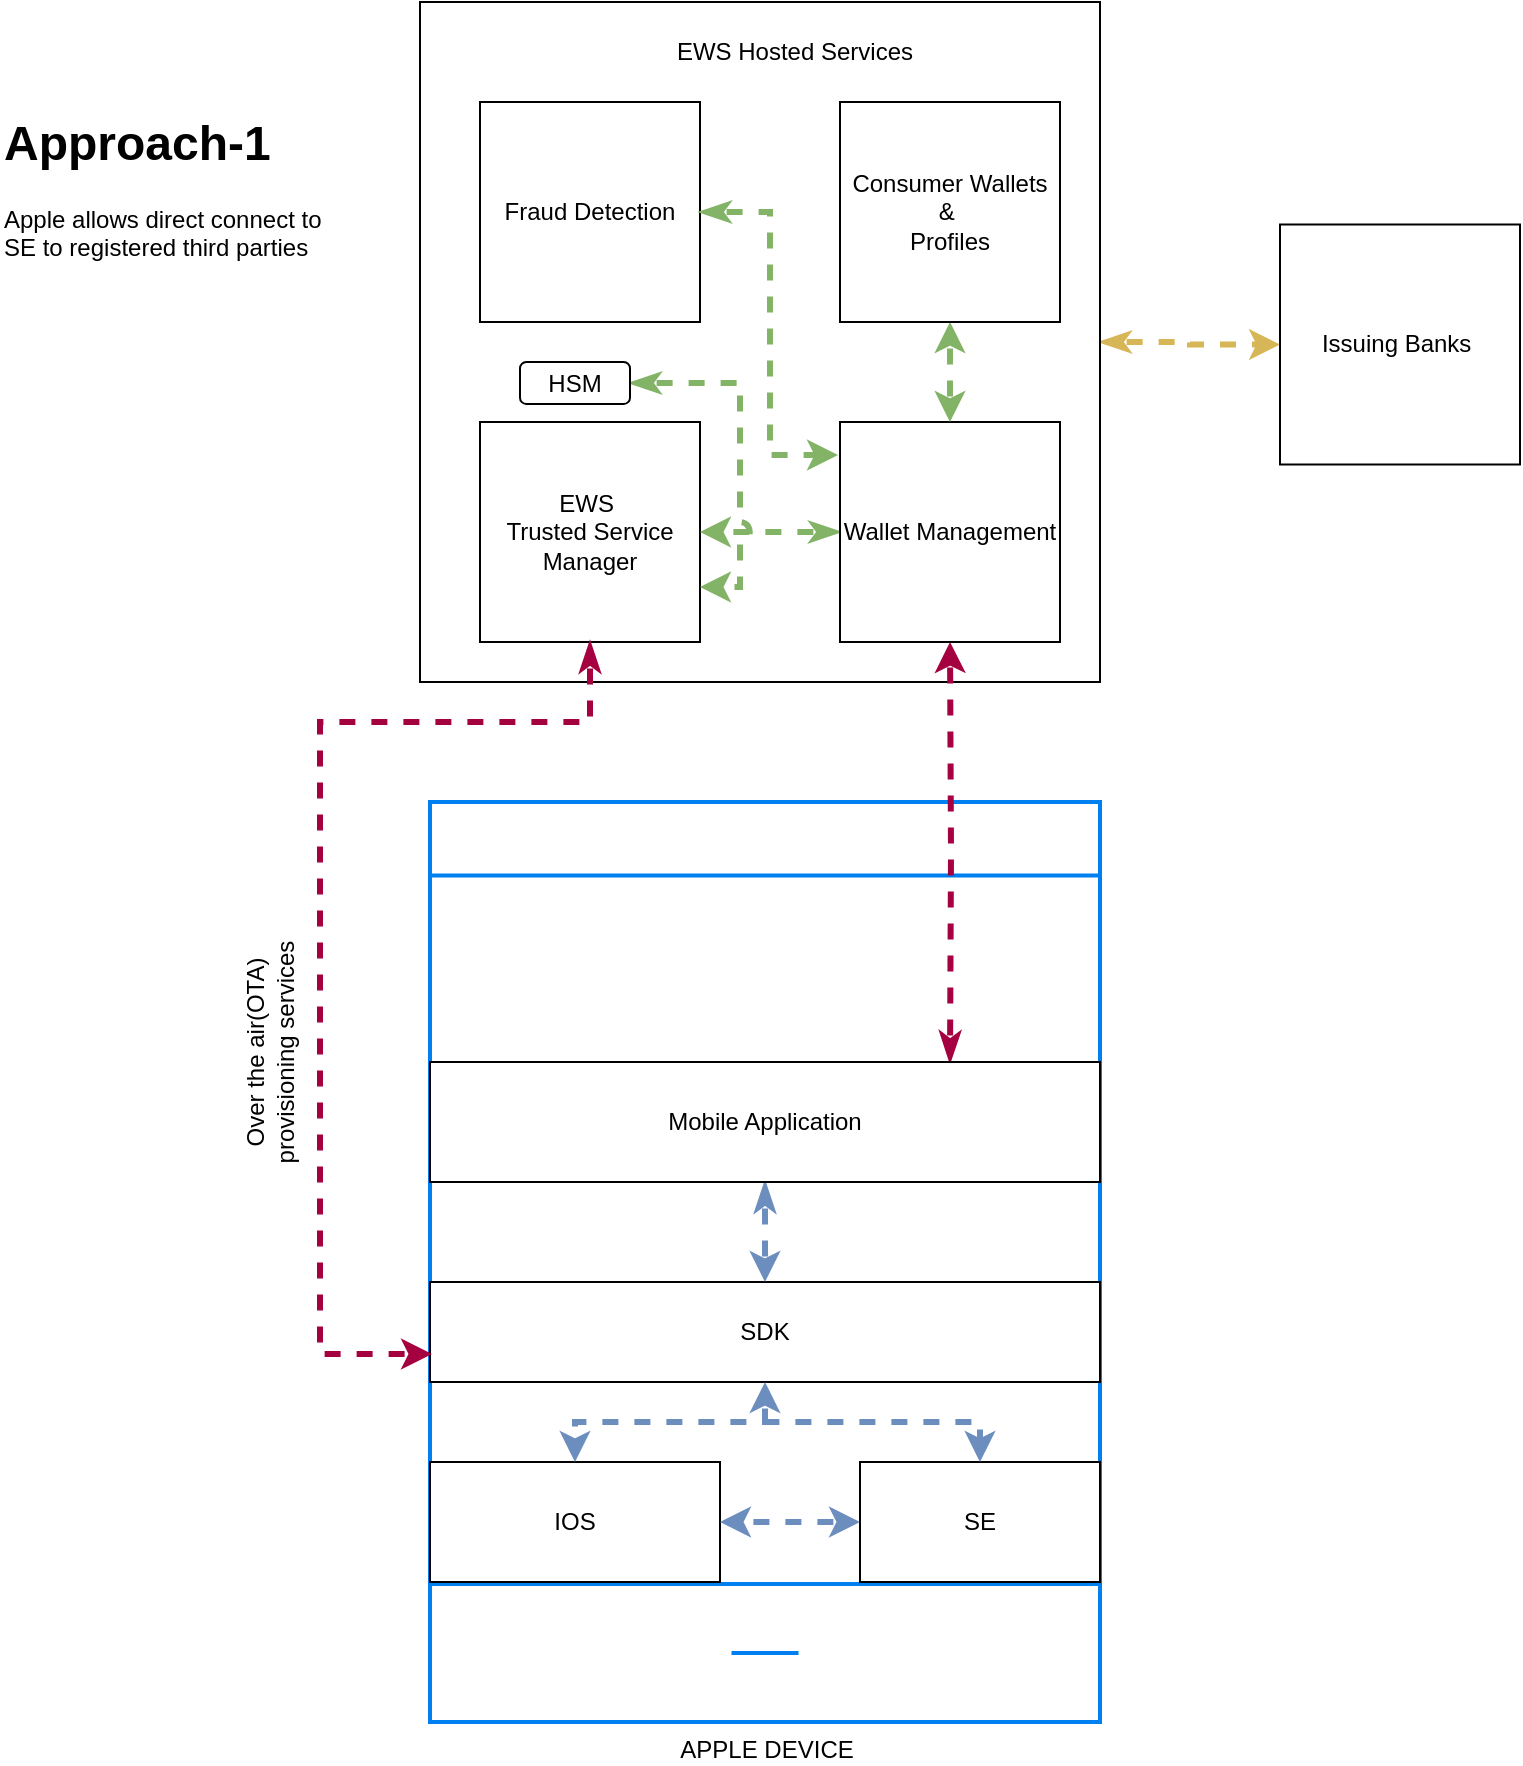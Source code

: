 <mxfile version="24.7.17">
  <diagram name="Page-1" id="iv-ceRMYykWWUbIPhT0H">
    <mxGraphModel dx="1434" dy="1896" grid="1" gridSize="10" guides="1" tooltips="1" connect="1" arrows="1" fold="1" page="1" pageScale="1" pageWidth="850" pageHeight="1100" math="0" shadow="0">
      <root>
        <mxCell id="0" />
        <mxCell id="1" parent="0" />
        <mxCell id="cnR79YpQgru_kzIVy44T-28" style="edgeStyle=orthogonalEdgeStyle;rounded=0;orthogonalLoop=1;jettySize=auto;html=1;entryX=0;entryY=0.5;entryDx=0;entryDy=0;startArrow=classicThin;startFill=1;fillColor=#fff2cc;gradientColor=#ffd966;strokeColor=#d6b656;strokeWidth=3;flowAnimation=1;" edge="1" parent="1" source="cnR79YpQgru_kzIVy44T-19" target="cnR79YpQgru_kzIVy44T-17">
          <mxGeometry relative="1" as="geometry" />
        </mxCell>
        <mxCell id="cnR79YpQgru_kzIVy44T-19" value="" style="whiteSpace=wrap;html=1;aspect=fixed;" vertex="1" parent="1">
          <mxGeometry x="250" y="-160" width="340" height="340" as="geometry" />
        </mxCell>
        <mxCell id="cnR79YpQgru_kzIVy44T-1" value="APPLE DEVICE" style="html=1;verticalLabelPosition=bottom;align=center;labelBackgroundColor=#ffffff;verticalAlign=top;strokeWidth=2;strokeColor=#0080F0;shadow=0;dashed=0;shape=mxgraph.ios7.icons.smartphone;" vertex="1" parent="1">
          <mxGeometry x="255" y="240" width="335" height="460" as="geometry" />
        </mxCell>
        <mxCell id="cnR79YpQgru_kzIVy44T-4" value="IOS" style="rounded=0;whiteSpace=wrap;html=1;" vertex="1" parent="1">
          <mxGeometry x="255" y="570" width="145" height="60" as="geometry" />
        </mxCell>
        <mxCell id="cnR79YpQgru_kzIVy44T-8" style="edgeStyle=orthogonalEdgeStyle;rounded=0;orthogonalLoop=1;jettySize=auto;html=1;startArrow=classic;startFill=1;flowAnimation=1;fillColor=#dae8fc;strokeColor=#6c8ebf;strokeWidth=3;" edge="1" parent="1" source="cnR79YpQgru_kzIVy44T-5" target="cnR79YpQgru_kzIVy44T-4">
          <mxGeometry relative="1" as="geometry" />
        </mxCell>
        <mxCell id="cnR79YpQgru_kzIVy44T-5" value="SE" style="rounded=0;whiteSpace=wrap;html=1;" vertex="1" parent="1">
          <mxGeometry x="470" y="570" width="120" height="60" as="geometry" />
        </mxCell>
        <mxCell id="cnR79YpQgru_kzIVy44T-10" style="edgeStyle=orthogonalEdgeStyle;rounded=0;orthogonalLoop=1;jettySize=auto;html=1;entryX=0.5;entryY=0;entryDx=0;entryDy=0;flowAnimation=1;fillColor=#dae8fc;strokeColor=#6c8ebf;strokeWidth=3;" edge="1" parent="1" source="cnR79YpQgru_kzIVy44T-9" target="cnR79YpQgru_kzIVy44T-5">
          <mxGeometry relative="1" as="geometry" />
        </mxCell>
        <mxCell id="cnR79YpQgru_kzIVy44T-9" value="SDK" style="rounded=0;whiteSpace=wrap;html=1;" vertex="1" parent="1">
          <mxGeometry x="255" y="480" width="335" height="50" as="geometry" />
        </mxCell>
        <mxCell id="cnR79YpQgru_kzIVy44T-12" style="edgeStyle=orthogonalEdgeStyle;rounded=0;orthogonalLoop=1;jettySize=auto;html=1;exitX=0.5;exitY=1;exitDx=0;exitDy=0;startArrow=classic;startFill=1;flowAnimation=1;strokeWidth=3;fillColor=#dae8fc;strokeColor=#6c8ebf;" edge="1" parent="1" source="cnR79YpQgru_kzIVy44T-9" target="cnR79YpQgru_kzIVy44T-4">
          <mxGeometry relative="1" as="geometry">
            <mxPoint x="433" y="550" as="sourcePoint" />
            <mxPoint x="540" y="580" as="targetPoint" />
          </mxGeometry>
        </mxCell>
        <mxCell id="cnR79YpQgru_kzIVy44T-14" style="edgeStyle=orthogonalEdgeStyle;rounded=0;orthogonalLoop=1;jettySize=auto;html=1;entryX=0.5;entryY=0;entryDx=0;entryDy=0;startArrow=classicThin;startFill=1;flowAnimation=1;fillColor=#dae8fc;strokeColor=#6c8ebf;strokeWidth=3;" edge="1" parent="1" source="cnR79YpQgru_kzIVy44T-13" target="cnR79YpQgru_kzIVy44T-9">
          <mxGeometry relative="1" as="geometry" />
        </mxCell>
        <mxCell id="cnR79YpQgru_kzIVy44T-23" style="edgeStyle=orthogonalEdgeStyle;rounded=0;orthogonalLoop=1;jettySize=auto;html=1;entryX=0.5;entryY=1;entryDx=0;entryDy=0;startArrow=classicThin;startFill=1;flowAnimation=1;fillColor=#d80073;strokeColor=#A50040;strokeWidth=3;" edge="1" parent="1" target="cnR79YpQgru_kzIVy44T-20">
          <mxGeometry relative="1" as="geometry">
            <mxPoint x="515" y="370" as="sourcePoint" />
          </mxGeometry>
        </mxCell>
        <mxCell id="cnR79YpQgru_kzIVy44T-13" value="Mobile Application" style="rounded=0;whiteSpace=wrap;html=1;" vertex="1" parent="1">
          <mxGeometry x="255" y="370" width="335" height="60" as="geometry" />
        </mxCell>
        <mxCell id="cnR79YpQgru_kzIVy44T-15" value="EWS&amp;nbsp;&lt;div&gt;Trusted Service Manager&lt;/div&gt;" style="whiteSpace=wrap;html=1;aspect=fixed;" vertex="1" parent="1">
          <mxGeometry x="280" y="50" width="110" height="110" as="geometry" />
        </mxCell>
        <mxCell id="cnR79YpQgru_kzIVy44T-16" style="edgeStyle=orthogonalEdgeStyle;rounded=0;orthogonalLoop=1;jettySize=auto;html=1;entryX=0.003;entryY=0.6;entryDx=0;entryDy=0;entryPerimeter=0;startArrow=classicThin;startFill=1;flowAnimation=1;exitX=0.5;exitY=1;exitDx=0;exitDy=0;fillColor=#d80073;strokeColor=#A50040;strokeWidth=3;" edge="1" parent="1" source="cnR79YpQgru_kzIVy44T-15" target="cnR79YpQgru_kzIVy44T-1">
          <mxGeometry relative="1" as="geometry">
            <Array as="points">
              <mxPoint x="335" y="200" />
              <mxPoint x="200" y="200" />
              <mxPoint x="200" y="516" />
            </Array>
          </mxGeometry>
        </mxCell>
        <mxCell id="cnR79YpQgru_kzIVy44T-17" value="Issuing Banks&amp;nbsp;" style="whiteSpace=wrap;html=1;aspect=fixed;" vertex="1" parent="1">
          <mxGeometry x="680" y="-48.75" width="120" height="120" as="geometry" />
        </mxCell>
        <mxCell id="cnR79YpQgru_kzIVy44T-22" style="edgeStyle=orthogonalEdgeStyle;rounded=0;orthogonalLoop=1;jettySize=auto;html=1;startArrow=classicThin;startFill=1;strokeWidth=3;flowAnimation=1;fillColor=#d5e8d4;strokeColor=#82b366;gradientColor=#97d077;" edge="1" parent="1" source="cnR79YpQgru_kzIVy44T-20" target="cnR79YpQgru_kzIVy44T-15">
          <mxGeometry relative="1" as="geometry" />
        </mxCell>
        <mxCell id="cnR79YpQgru_kzIVy44T-20" value="Wallet Management" style="whiteSpace=wrap;html=1;aspect=fixed;" vertex="1" parent="1">
          <mxGeometry x="460" y="50" width="110" height="110" as="geometry" />
        </mxCell>
        <mxCell id="cnR79YpQgru_kzIVy44T-25" style="edgeStyle=orthogonalEdgeStyle;rounded=0;orthogonalLoop=1;jettySize=auto;html=1;entryX=0.5;entryY=0;entryDx=0;entryDy=0;startArrow=classic;startFill=1;fillColor=#d5e8d4;gradientColor=#97d077;strokeColor=#82b366;strokeWidth=3;flowAnimation=1;" edge="1" parent="1" source="cnR79YpQgru_kzIVy44T-24" target="cnR79YpQgru_kzIVy44T-20">
          <mxGeometry relative="1" as="geometry" />
        </mxCell>
        <mxCell id="cnR79YpQgru_kzIVy44T-24" value="Consumer Wallets &amp;amp;&amp;nbsp;&lt;div&gt;Profiles&lt;/div&gt;" style="whiteSpace=wrap;html=1;aspect=fixed;" vertex="1" parent="1">
          <mxGeometry x="460" y="-110" width="110" height="110" as="geometry" />
        </mxCell>
        <mxCell id="cnR79YpQgru_kzIVy44T-26" value="Fraud Detection" style="whiteSpace=wrap;html=1;aspect=fixed;" vertex="1" parent="1">
          <mxGeometry x="280" y="-110" width="110" height="110" as="geometry" />
        </mxCell>
        <mxCell id="cnR79YpQgru_kzIVy44T-27" style="edgeStyle=orthogonalEdgeStyle;rounded=0;orthogonalLoop=1;jettySize=auto;html=1;entryX=-0.009;entryY=0.15;entryDx=0;entryDy=0;entryPerimeter=0;startArrow=classicThin;startFill=1;strokeWidth=3;fillColor=#d5e8d4;gradientColor=#97d077;strokeColor=#82b366;flowAnimation=1;" edge="1" parent="1" source="cnR79YpQgru_kzIVy44T-26" target="cnR79YpQgru_kzIVy44T-20">
          <mxGeometry relative="1" as="geometry" />
        </mxCell>
        <mxCell id="cnR79YpQgru_kzIVy44T-29" value="&lt;h1 style=&quot;margin-top: 0px;&quot;&gt;&lt;span style=&quot;background-color: initial;&quot;&gt;Approach-1&lt;/span&gt;&lt;br&gt;&lt;/h1&gt;&lt;div&gt;&lt;span style=&quot;background-color: initial;&quot;&gt;Apple allows direct connect to SE to registered third parties&lt;/span&gt;&lt;/div&gt;&lt;div&gt;&lt;span style=&quot;background-color: initial;&quot;&gt;&lt;br&gt;&lt;/span&gt;&lt;/div&gt;" style="text;html=1;whiteSpace=wrap;overflow=hidden;rounded=0;" vertex="1" parent="1">
          <mxGeometry x="40" y="-110" width="180" height="120" as="geometry" />
        </mxCell>
        <mxCell id="cnR79YpQgru_kzIVy44T-30" value="EWS Hosted Services" style="text;html=1;align=center;verticalAlign=middle;whiteSpace=wrap;rounded=0;" vertex="1" parent="1">
          <mxGeometry x="370" y="-150" width="135" height="30" as="geometry" />
        </mxCell>
        <mxCell id="cnR79YpQgru_kzIVy44T-31" value="Over the air(OTA) provisioning services" style="text;html=1;align=center;verticalAlign=middle;whiteSpace=wrap;rounded=0;rotation=-90;" vertex="1" parent="1">
          <mxGeometry x="95" y="350" width="160" height="30" as="geometry" />
        </mxCell>
        <mxCell id="cnR79YpQgru_kzIVy44T-38" style="edgeStyle=orthogonalEdgeStyle;rounded=0;orthogonalLoop=1;jettySize=auto;html=1;entryX=1;entryY=0.75;entryDx=0;entryDy=0;startArrow=classicThin;startFill=1;fillColor=#d5e8d4;gradientColor=#97d077;strokeColor=#82b366;flowAnimation=1;strokeWidth=3;jumpStyle=arc;" edge="1" parent="1" source="cnR79YpQgru_kzIVy44T-35" target="cnR79YpQgru_kzIVy44T-15">
          <mxGeometry relative="1" as="geometry">
            <Array as="points">
              <mxPoint x="410" y="31" />
              <mxPoint x="410" y="133" />
            </Array>
          </mxGeometry>
        </mxCell>
        <mxCell id="cnR79YpQgru_kzIVy44T-35" value="HSM" style="rounded=1;whiteSpace=wrap;html=1;" vertex="1" parent="1">
          <mxGeometry x="300" y="20" width="55" height="21" as="geometry" />
        </mxCell>
      </root>
    </mxGraphModel>
  </diagram>
</mxfile>
